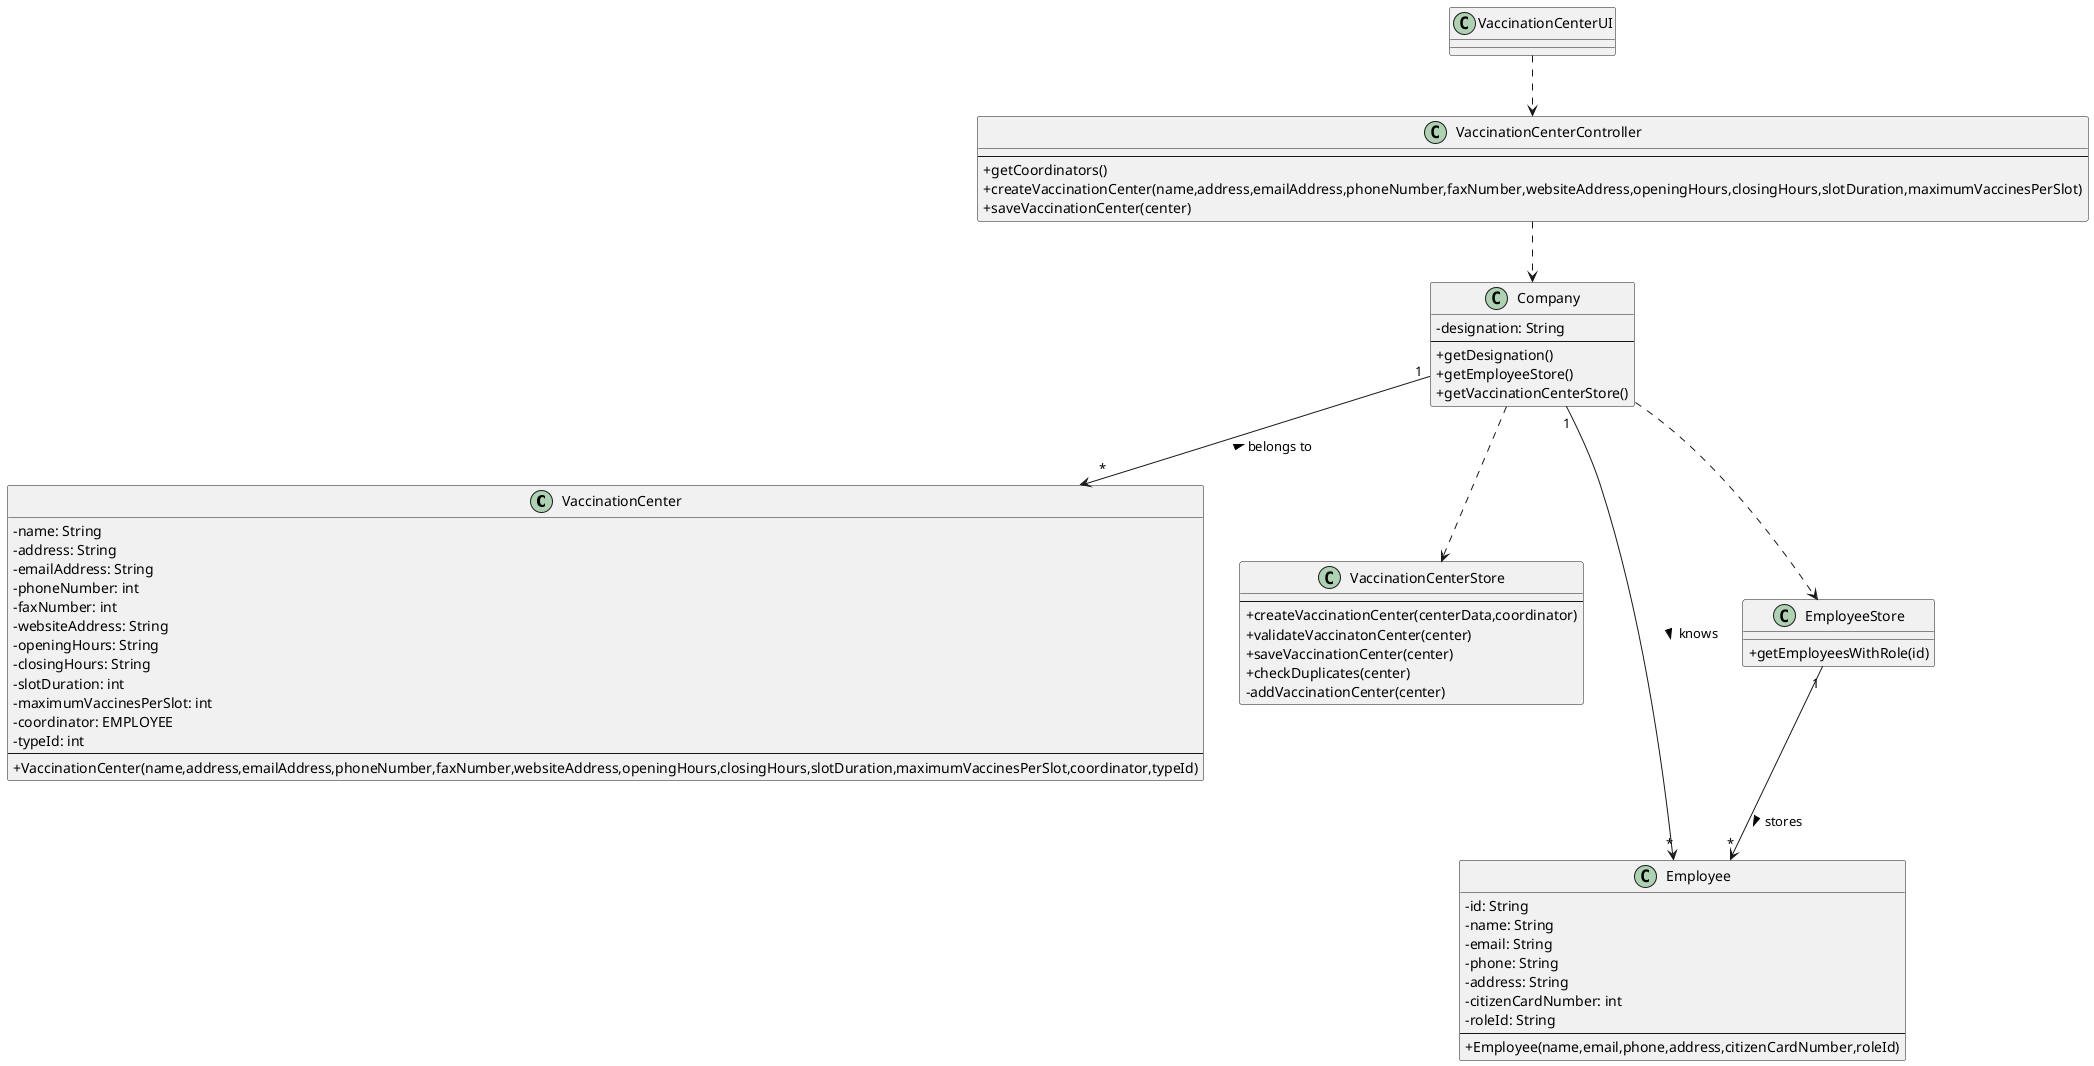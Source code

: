 @startuml US09_CD
skinparam classAttributeIconSize 0

class VaccinationCenter {
  - name: String
  - address: String
  - emailAddress: String
  - phoneNumber: int
  - faxNumber: int
  - websiteAddress: String
  - openingHours: String
  - closingHours: String
  - slotDuration: int
  - maximumVaccinesPerSlot: int
  - coordinator: EMPLOYEE
  - typeId: int
  ---
 +VaccinationCenter(name,address,emailAddress,phoneNumber,faxNumber,websiteAddress,openingHours,closingHours,slotDuration,maximumVaccinesPerSlot,coordinator,typeId)
}


class Company {
  -designation: String
  ---
  +getDesignation()
  +getEmployeeStore()
  +getVaccinationCenterStore()
}

class VaccinationCenterStore {
---
+createVaccinationCenter(centerData,coordinator)
+validateVaccinatonCenter(center)
+saveVaccinationCenter(center)
+checkDuplicates(center)
-addVaccinationCenter(center)
}

class Employee {
  -id: String 
  -name: String 
  -email: String 
  -phone: String 
  -address: String 
  -citizenCardNumber: int 
  -roleId: String 
  ---
  +Employee(name,email,phone,address,citizenCardNumber,roleId)
}

class EmployeeStore {
  +getEmployeesWithRole(id)
}

class VaccinationCenterController {
  ---
  +getCoordinators()
  +createVaccinationCenter(name,address,emailAddress,phoneNumber,faxNumber,websiteAddress,openingHours,closingHours,slotDuration,maximumVaccinesPerSlot)
  +saveVaccinationCenter(center)
}

class VaccinationCenterUI {}

VaccinationCenterUI ..> VaccinationCenterController
VaccinationCenterController ..> Company
Company "1" --> "*" VaccinationCenter : belongs to <
Company ..> VaccinationCenterStore
Company ..> EmployeeStore
EmployeeStore "1" --> "*" Employee : stores >
Company "1" --> "*" Employee : knows >

@enduml